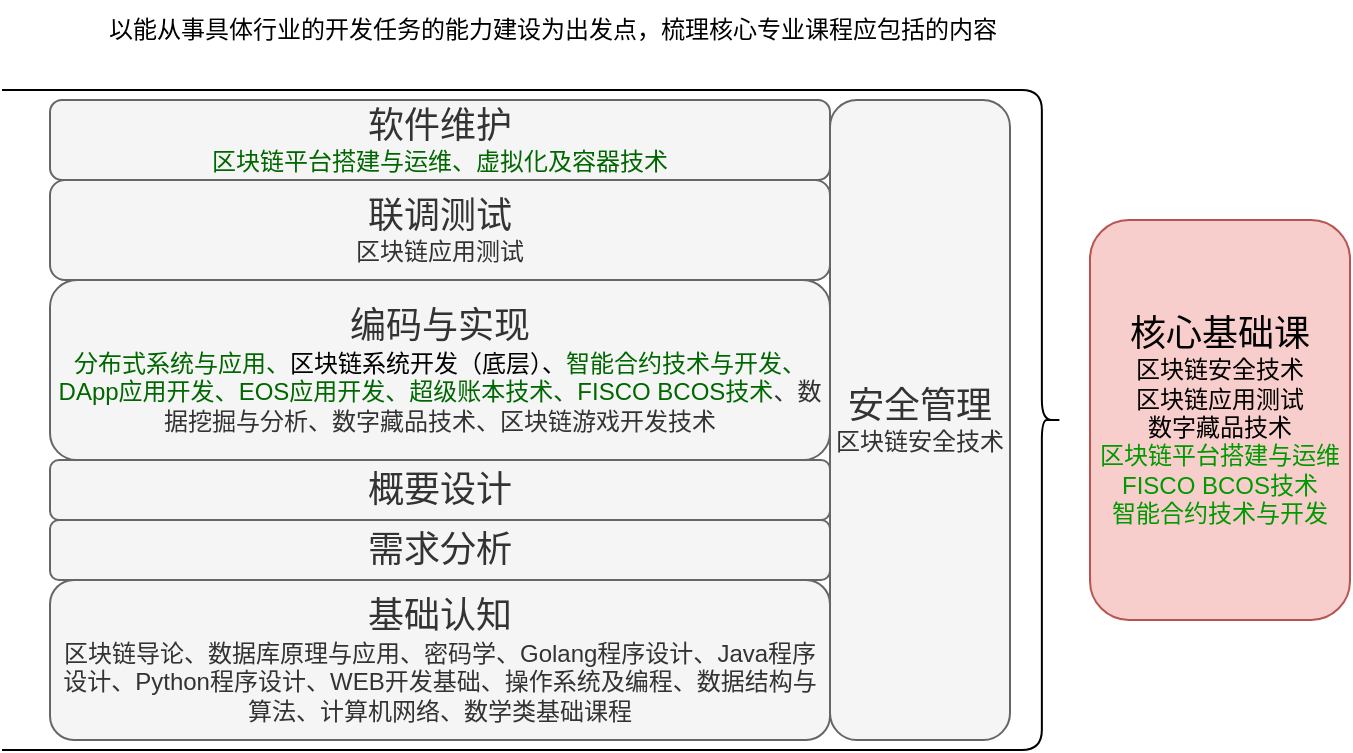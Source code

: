 <mxfile version="22.1.11" type="github">
  <diagram name="第 1 页" id="D1TzzIXAI3c-7DYu6P_8">
    <mxGraphModel dx="792" dy="736" grid="1" gridSize="10" guides="1" tooltips="1" connect="1" arrows="1" fold="1" page="1" pageScale="1" pageWidth="827" pageHeight="1169" math="0" shadow="0">
      <root>
        <mxCell id="0" />
        <mxCell id="1" parent="0" />
        <mxCell id="Saep0hxBm3rdNTJurB6--10" value="" style="shape=curlyBracket;whiteSpace=wrap;html=1;rounded=1;flipH=1;labelPosition=right;verticalLabelPosition=middle;align=left;verticalAlign=middle;size=0.019;" vertex="1" parent="1">
          <mxGeometry x="256" y="175" width="530" height="330" as="geometry" />
        </mxCell>
        <mxCell id="Saep0hxBm3rdNTJurB6--1" value="&lt;font style=&quot;font-size: 18px;&quot;&gt;概要设计&lt;/font&gt;" style="rounded=1;whiteSpace=wrap;html=1;fillColor=#f5f5f5;fontColor=#333333;strokeColor=#666666;" vertex="1" parent="1">
          <mxGeometry x="280" y="360" width="390" height="30" as="geometry" />
        </mxCell>
        <mxCell id="Saep0hxBm3rdNTJurB6--2" value="&lt;font style=&quot;font-size: 18px;&quot;&gt;需求分析&lt;/font&gt;" style="rounded=1;whiteSpace=wrap;html=1;fillColor=#f5f5f5;fontColor=#333333;strokeColor=#666666;" vertex="1" parent="1">
          <mxGeometry x="280" y="390" width="390" height="30" as="geometry" />
        </mxCell>
        <mxCell id="Saep0hxBm3rdNTJurB6--3" value="&lt;font style=&quot;font-size: 18px;&quot;&gt;编码与实现&lt;br&gt;&lt;/font&gt;&lt;div&gt;&lt;font color=&quot;#006600&quot;&gt;分布式系统与应用、&lt;/font&gt;&lt;span style=&quot;background-color: initial;&quot;&gt;&lt;font color=&quot;#000000&quot;&gt;区块链系统开发（底层）、&lt;/font&gt;&lt;/span&gt;&lt;span style=&quot;color: rgb(0, 102, 0); background-color: initial;&quot;&gt;智能合约技术与开发、&lt;/span&gt;&lt;span style=&quot;color: rgb(0, 102, 0); background-color: initial;&quot;&gt;DApp应用开发、&lt;/span&gt;&lt;span style=&quot;color: rgb(0, 102, 0); background-color: initial;&quot;&gt;EOS应用开发、&lt;/span&gt;&lt;span style=&quot;color: rgb(0, 102, 0); background-color: initial;&quot;&gt;超级账本技术、&lt;/span&gt;&lt;span style=&quot;color: rgb(0, 102, 0); background-color: initial;&quot;&gt;FISCO BCOS技术&lt;/span&gt;&lt;span style=&quot;background-color: initial;&quot;&gt;、&lt;/span&gt;&lt;span style=&quot;background-color: initial;&quot;&gt;数据挖掘与分析、数字藏品技术、区块链游戏开发技术&lt;/span&gt;&lt;/div&gt;" style="rounded=1;whiteSpace=wrap;html=1;fillColor=#f5f5f5;strokeColor=#666666;fontColor=#333333;" vertex="1" parent="1">
          <mxGeometry x="280" y="270" width="390" height="90" as="geometry" />
        </mxCell>
        <mxCell id="Saep0hxBm3rdNTJurB6--4" value="&lt;font style=&quot;font-size: 18px;&quot;&gt;联调测试&lt;br&gt;&lt;/font&gt;区块链应用测试" style="rounded=1;whiteSpace=wrap;html=1;fillColor=#f5f5f5;strokeColor=#666666;fontColor=#333333;" vertex="1" parent="1">
          <mxGeometry x="280" y="220" width="390" height="50" as="geometry" />
        </mxCell>
        <mxCell id="Saep0hxBm3rdNTJurB6--5" value="&lt;font style=&quot;font-size: 18px;&quot;&gt;软件维护&lt;br&gt;&lt;/font&gt;&lt;font color=&quot;#006600&quot;&gt;区块链平台搭建与运维、虚拟化及容器技术&lt;/font&gt;" style="rounded=1;whiteSpace=wrap;html=1;fillColor=#f5f5f5;strokeColor=#666666;fontColor=#333333;" vertex="1" parent="1">
          <mxGeometry x="280" y="180" width="390" height="40" as="geometry" />
        </mxCell>
        <mxCell id="Saep0hxBm3rdNTJurB6--6" value="&lt;font style=&quot;font-size: 18px;&quot;&gt;安全管理&lt;/font&gt;&lt;br&gt;区块链安全技术" style="rounded=1;whiteSpace=wrap;html=1;fillColor=#f5f5f5;strokeColor=#666666;fontColor=#333333;" vertex="1" parent="1">
          <mxGeometry x="670" y="180" width="90" height="320" as="geometry" />
        </mxCell>
        <mxCell id="Saep0hxBm3rdNTJurB6--7" value="&lt;font style=&quot;font-size: 18px;&quot;&gt;基础认知&lt;/font&gt;&lt;br&gt;&lt;div&gt;区块链导论、&lt;span style=&quot;background-color: initial;&quot;&gt;数据库原理与应用、&lt;/span&gt;&lt;span style=&quot;background-color: initial;&quot;&gt;密码学、&lt;/span&gt;&lt;span style=&quot;background-color: initial;&quot;&gt;Golang程序设计、&lt;/span&gt;&lt;span style=&quot;background-color: initial;&quot;&gt;Java程序设计、&lt;/span&gt;&lt;span style=&quot;background-color: initial;&quot;&gt;Python程序设计、&lt;/span&gt;&lt;span style=&quot;background-color: initial;&quot;&gt;WEB开发基础、&lt;/span&gt;&lt;span style=&quot;background-color: initial;&quot;&gt;操作系统及编程、&lt;/span&gt;&lt;span style=&quot;background-color: initial;&quot;&gt;数据结构与算法、&lt;/span&gt;&lt;span style=&quot;background-color: initial;&quot;&gt;计算机网络、&lt;/span&gt;&lt;span style=&quot;background-color: initial;&quot;&gt;数学类基础课程&lt;/span&gt;&lt;/div&gt;" style="rounded=1;whiteSpace=wrap;html=1;fillColor=#f5f5f5;fontColor=#333333;strokeColor=#666666;" vertex="1" parent="1">
          <mxGeometry x="280" y="420" width="390" height="80" as="geometry" />
        </mxCell>
        <mxCell id="Saep0hxBm3rdNTJurB6--8" value="以能从事具体行业的开发任务的能力建设为出发点，梳理核心专业课程应包括的内容" style="text;html=1;align=center;verticalAlign=middle;resizable=0;points=[];autosize=1;strokeColor=none;fillColor=none;" vertex="1" parent="1">
          <mxGeometry x="296" y="130" width="470" height="30" as="geometry" />
        </mxCell>
        <mxCell id="Saep0hxBm3rdNTJurB6--11" value="&lt;font style=&quot;font-size: 18px;&quot;&gt;核心基础课&lt;/font&gt;&lt;br&gt;区块链安全技术&lt;br style=&quot;border-color: var(--border-color);&quot;&gt;区块链应用测试&lt;br&gt;数字藏品技术&lt;br&gt;&lt;font color=&quot;#009900&quot;&gt;区块链平台搭建与运维&lt;br style=&quot;border-color: var(--border-color);&quot;&gt;FISCO BCOS技术&lt;br style=&quot;border-color: var(--border-color);&quot;&gt;智能合约技术与开发&lt;/font&gt;" style="rounded=1;whiteSpace=wrap;html=1;fillColor=#f8cecc;strokeColor=#b85450;" vertex="1" parent="1">
          <mxGeometry x="800" y="240" width="130" height="200" as="geometry" />
        </mxCell>
      </root>
    </mxGraphModel>
  </diagram>
</mxfile>
